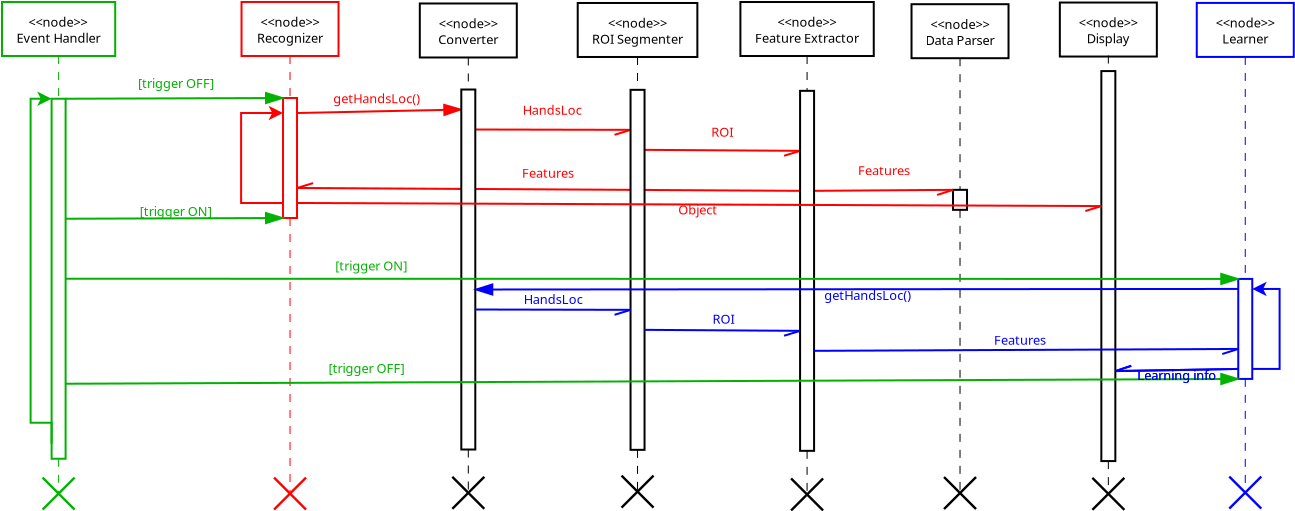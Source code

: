 <?xml version="1.0" encoding="UTF-8"?>
<dia:diagram xmlns:dia="http://www.lysator.liu.se/~alla/dia/">
  <dia:layer name="Background" visible="true" active="true">
    <dia:object type="Flowchart - Box" version="0" id="O0">
      <dia:attribute name="obj_pos">
        <dia:point val="-32.4,-0.442"/>
      </dia:attribute>
      <dia:attribute name="obj_bb">
        <dia:rectangle val="-32.45,-0.492;-26.69,2.308"/>
      </dia:attribute>
      <dia:attribute name="elem_corner">
        <dia:point val="-32.4,-0.442"/>
      </dia:attribute>
      <dia:attribute name="elem_width">
        <dia:real val="5.66"/>
      </dia:attribute>
      <dia:attribute name="elem_height">
        <dia:real val="2.7"/>
      </dia:attribute>
      <dia:attribute name="border_width">
        <dia:real val="0.1"/>
      </dia:attribute>
      <dia:attribute name="border_color">
        <dia:color val="#02b202"/>
      </dia:attribute>
      <dia:attribute name="show_background">
        <dia:boolean val="true"/>
      </dia:attribute>
      <dia:attribute name="padding">
        <dia:real val="0.5"/>
      </dia:attribute>
      <dia:attribute name="text">
        <dia:composite type="text">
          <dia:attribute name="string">
            <dia:string>#&lt;&lt;node&gt;&gt;
Event Handler#</dia:string>
          </dia:attribute>
          <dia:attribute name="font">
            <dia:font family="sans" style="0" name="Helvetica"/>
          </dia:attribute>
          <dia:attribute name="height">
            <dia:real val="0.8"/>
          </dia:attribute>
          <dia:attribute name="pos">
            <dia:point val="-29.57,0.703"/>
          </dia:attribute>
          <dia:attribute name="color">
            <dia:color val="#000000"/>
          </dia:attribute>
          <dia:attribute name="alignment">
            <dia:enum val="1"/>
          </dia:attribute>
        </dia:composite>
      </dia:attribute>
    </dia:object>
    <dia:object type="Flowchart - Box" version="0" id="O1">
      <dia:attribute name="obj_pos">
        <dia:point val="27.338,-0.396"/>
      </dia:attribute>
      <dia:attribute name="obj_bb">
        <dia:rectangle val="27.288,-0.446;32.238,2.354"/>
      </dia:attribute>
      <dia:attribute name="elem_corner">
        <dia:point val="27.338,-0.396"/>
      </dia:attribute>
      <dia:attribute name="elem_width">
        <dia:real val="4.85"/>
      </dia:attribute>
      <dia:attribute name="elem_height">
        <dia:real val="2.7"/>
      </dia:attribute>
      <dia:attribute name="border_width">
        <dia:real val="0.1"/>
      </dia:attribute>
      <dia:attribute name="border_color">
        <dia:color val="#0000ff"/>
      </dia:attribute>
      <dia:attribute name="show_background">
        <dia:boolean val="true"/>
      </dia:attribute>
      <dia:attribute name="padding">
        <dia:real val="0.5"/>
      </dia:attribute>
      <dia:attribute name="text">
        <dia:composite type="text">
          <dia:attribute name="string">
            <dia:string>#&lt;&lt;node&gt;&gt;
Learner#</dia:string>
          </dia:attribute>
          <dia:attribute name="font">
            <dia:font family="sans" style="0" name="Helvetica"/>
          </dia:attribute>
          <dia:attribute name="height">
            <dia:real val="0.8"/>
          </dia:attribute>
          <dia:attribute name="pos">
            <dia:point val="29.763,0.749"/>
          </dia:attribute>
          <dia:attribute name="color">
            <dia:color val="#000000"/>
          </dia:attribute>
          <dia:attribute name="alignment">
            <dia:enum val="1"/>
          </dia:attribute>
        </dia:composite>
      </dia:attribute>
    </dia:object>
    <dia:object type="UML - Lifeline" version="0" id="O2">
      <dia:attribute name="obj_pos">
        <dia:point val="-29.57,2.258"/>
      </dia:attribute>
      <dia:attribute name="obj_bb">
        <dia:rectangle val="-30.77,2.233;-28.37,24.962"/>
      </dia:attribute>
      <dia:attribute name="meta">
        <dia:composite type="dict"/>
      </dia:attribute>
      <dia:attribute name="conn_endpoints">
        <dia:point val="-29.57,2.258"/>
        <dia:point val="-29.57,24.137"/>
      </dia:attribute>
      <dia:attribute name="line_colour">
        <dia:color val="#02b202"/>
      </dia:attribute>
      <dia:attribute name="fill_colour">
        <dia:color val="#ffffff"/>
      </dia:attribute>
      <dia:attribute name="rtop">
        <dia:real val="2.137"/>
      </dia:attribute>
      <dia:attribute name="rbot">
        <dia:real val="20.137"/>
      </dia:attribute>
      <dia:attribute name="draw_focus">
        <dia:boolean val="true"/>
      </dia:attribute>
      <dia:attribute name="draw_cross">
        <dia:boolean val="true"/>
      </dia:attribute>
      <dia:attribute name="cpl_northwest">
        <dia:int val="11"/>
      </dia:attribute>
      <dia:attribute name="cpl_southwest">
        <dia:int val="11"/>
      </dia:attribute>
      <dia:attribute name="cpl_northeast">
        <dia:int val="11"/>
      </dia:attribute>
      <dia:attribute name="cpl_southeast">
        <dia:int val="11"/>
      </dia:attribute>
      <dia:connections>
        <dia:connection handle="0" to="O0" connection="13"/>
      </dia:connections>
    </dia:object>
    <dia:object type="UML - Lifeline" version="0" id="O3">
      <dia:attribute name="obj_pos">
        <dia:point val="29.763,2.304"/>
      </dia:attribute>
      <dia:attribute name="obj_bb">
        <dia:rectangle val="28.563,2.279;30.963,24.913"/>
      </dia:attribute>
      <dia:attribute name="meta">
        <dia:composite type="dict"/>
      </dia:attribute>
      <dia:attribute name="conn_endpoints">
        <dia:point val="29.763,2.304"/>
        <dia:point val="29.763,24.087"/>
      </dia:attribute>
      <dia:attribute name="line_colour">
        <dia:color val="#0000ff"/>
      </dia:attribute>
      <dia:attribute name="fill_colour">
        <dia:color val="#ffffff"/>
      </dia:attribute>
      <dia:attribute name="rtop">
        <dia:real val="11.1"/>
      </dia:attribute>
      <dia:attribute name="rbot">
        <dia:real val="16.1"/>
      </dia:attribute>
      <dia:attribute name="draw_focus">
        <dia:boolean val="true"/>
      </dia:attribute>
      <dia:attribute name="draw_cross">
        <dia:boolean val="true"/>
      </dia:attribute>
      <dia:attribute name="cpl_northwest">
        <dia:int val="4"/>
      </dia:attribute>
      <dia:attribute name="cpl_southwest">
        <dia:int val="4"/>
      </dia:attribute>
      <dia:attribute name="cpl_northeast">
        <dia:int val="4"/>
      </dia:attribute>
      <dia:attribute name="cpl_southeast">
        <dia:int val="4"/>
      </dia:attribute>
      <dia:connections>
        <dia:connection handle="0" to="O1" connection="13"/>
      </dia:connections>
    </dia:object>
    <dia:object type="Flowchart - Box" version="0" id="O4">
      <dia:attribute name="obj_pos">
        <dia:point val="-20.424,-0.442"/>
      </dia:attribute>
      <dia:attribute name="obj_bb">
        <dia:rectangle val="-20.474,-0.492;-15.524,2.308"/>
      </dia:attribute>
      <dia:attribute name="elem_corner">
        <dia:point val="-20.424,-0.442"/>
      </dia:attribute>
      <dia:attribute name="elem_width">
        <dia:real val="4.85"/>
      </dia:attribute>
      <dia:attribute name="elem_height">
        <dia:real val="2.7"/>
      </dia:attribute>
      <dia:attribute name="border_width">
        <dia:real val="0.1"/>
      </dia:attribute>
      <dia:attribute name="border_color">
        <dia:color val="#ff0000"/>
      </dia:attribute>
      <dia:attribute name="show_background">
        <dia:boolean val="true"/>
      </dia:attribute>
      <dia:attribute name="padding">
        <dia:real val="0.5"/>
      </dia:attribute>
      <dia:attribute name="text">
        <dia:composite type="text">
          <dia:attribute name="string">
            <dia:string>#&lt;&lt;node&gt;&gt;
Recognizer#</dia:string>
          </dia:attribute>
          <dia:attribute name="font">
            <dia:font family="sans" style="0" name="Helvetica"/>
          </dia:attribute>
          <dia:attribute name="height">
            <dia:real val="0.8"/>
          </dia:attribute>
          <dia:attribute name="pos">
            <dia:point val="-17.999,0.703"/>
          </dia:attribute>
          <dia:attribute name="color">
            <dia:color val="#000000"/>
          </dia:attribute>
          <dia:attribute name="alignment">
            <dia:enum val="1"/>
          </dia:attribute>
        </dia:composite>
      </dia:attribute>
    </dia:object>
    <dia:object type="UML - Lifeline" version="0" id="O5">
      <dia:attribute name="obj_pos">
        <dia:point val="-17.999,2.258"/>
      </dia:attribute>
      <dia:attribute name="obj_bb">
        <dia:rectangle val="-19.199,2.233;-16.799,24.962"/>
      </dia:attribute>
      <dia:attribute name="meta">
        <dia:composite type="dict"/>
      </dia:attribute>
      <dia:attribute name="conn_endpoints">
        <dia:point val="-17.999,2.258"/>
        <dia:point val="-17.999,24.137"/>
      </dia:attribute>
      <dia:attribute name="line_colour">
        <dia:color val="#ff0000"/>
      </dia:attribute>
      <dia:attribute name="fill_colour">
        <dia:color val="#ffffff"/>
      </dia:attribute>
      <dia:attribute name="rtop">
        <dia:real val="2.1"/>
      </dia:attribute>
      <dia:attribute name="rbot">
        <dia:real val="8.1"/>
      </dia:attribute>
      <dia:attribute name="draw_focus">
        <dia:boolean val="true"/>
      </dia:attribute>
      <dia:attribute name="draw_cross">
        <dia:boolean val="true"/>
      </dia:attribute>
      <dia:attribute name="cpl_northwest">
        <dia:int val="3"/>
      </dia:attribute>
      <dia:attribute name="cpl_southwest">
        <dia:int val="3"/>
      </dia:attribute>
      <dia:attribute name="cpl_northeast">
        <dia:int val="3"/>
      </dia:attribute>
      <dia:attribute name="cpl_southeast">
        <dia:int val="3"/>
      </dia:attribute>
      <dia:connections>
        <dia:connection handle="0" to="O4" connection="13"/>
      </dia:connections>
    </dia:object>
    <dia:object type="UML - Message" version="0" id="O6">
      <dia:attribute name="obj_pos">
        <dia:point val="-29.22,4.395"/>
      </dia:attribute>
      <dia:attribute name="obj_bb">
        <dia:rectangle val="-29.27,3.259;-18.298,4.759"/>
      </dia:attribute>
      <dia:attribute name="meta">
        <dia:composite type="dict"/>
      </dia:attribute>
      <dia:attribute name="conn_endpoints">
        <dia:point val="-29.22,4.395"/>
        <dia:point val="-18.349,4.358"/>
      </dia:attribute>
      <dia:attribute name="text_colour">
        <dia:color val="#02b202"/>
      </dia:attribute>
      <dia:attribute name="line_colour">
        <dia:color val="#02b202"/>
      </dia:attribute>
      <dia:attribute name="text">
        <dia:string>#[trigger OFF]#</dia:string>
      </dia:attribute>
      <dia:attribute name="type">
        <dia:enum val="0"/>
      </dia:attribute>
      <dia:attribute name="text_pos">
        <dia:point val="-23.704,3.859"/>
      </dia:attribute>
      <dia:connections>
        <dia:connection handle="0" to="O2" connection="1"/>
        <dia:connection handle="1" to="O5" connection="0"/>
      </dia:connections>
    </dia:object>
    <dia:object type="UML - Message" version="0" id="O7">
      <dia:attribute name="obj_pos">
        <dia:point val="-29.22,10.395"/>
      </dia:attribute>
      <dia:attribute name="obj_bb">
        <dia:rectangle val="-29.27,9.652;-18.298,10.759"/>
      </dia:attribute>
      <dia:attribute name="meta">
        <dia:composite type="dict"/>
      </dia:attribute>
      <dia:attribute name="conn_endpoints">
        <dia:point val="-29.22,10.395"/>
        <dia:point val="-18.349,10.358"/>
      </dia:attribute>
      <dia:attribute name="text_colour">
        <dia:color val="#02b202"/>
      </dia:attribute>
      <dia:attribute name="line_colour">
        <dia:color val="#02b202"/>
      </dia:attribute>
      <dia:attribute name="text">
        <dia:string>#[trigger ON]#</dia:string>
      </dia:attribute>
      <dia:attribute name="type">
        <dia:enum val="0"/>
      </dia:attribute>
      <dia:attribute name="text_pos">
        <dia:point val="-23.715,10.252"/>
      </dia:attribute>
      <dia:connections>
        <dia:connection handle="0" to="O2" connection="36"/>
        <dia:connection handle="1" to="O5" connection="4"/>
      </dia:connections>
    </dia:object>
    <dia:object type="Standard - ZigZagLine" version="1" id="O8">
      <dia:attribute name="obj_pos">
        <dia:point val="30.113,17.904"/>
      </dia:attribute>
      <dia:attribute name="obj_bb">
        <dia:rectangle val="30.001,13.543;31.53,17.954"/>
      </dia:attribute>
      <dia:attribute name="orth_points">
        <dia:point val="30.113,17.904"/>
        <dia:point val="31.48,17.904"/>
        <dia:point val="31.48,13.905"/>
        <dia:point val="30.113,13.905"/>
      </dia:attribute>
      <dia:attribute name="orth_orient">
        <dia:enum val="0"/>
        <dia:enum val="1"/>
        <dia:enum val="0"/>
      </dia:attribute>
      <dia:attribute name="autorouting">
        <dia:boolean val="false"/>
      </dia:attribute>
      <dia:attribute name="line_color">
        <dia:color val="#0000ff"/>
      </dia:attribute>
      <dia:attribute name="end_arrow">
        <dia:enum val="22"/>
      </dia:attribute>
      <dia:attribute name="end_arrow_length">
        <dia:real val="0.5"/>
      </dia:attribute>
      <dia:attribute name="end_arrow_width">
        <dia:real val="0.5"/>
      </dia:attribute>
      <dia:connections>
        <dia:connection handle="0" to="O3" connection="22"/>
        <dia:connection handle="1" to="O3" connection="15"/>
      </dia:connections>
    </dia:object>
    <dia:object type="Flowchart - Box" version="0" id="O9">
      <dia:attribute name="obj_pos">
        <dia:point val="4.52,-0.441"/>
      </dia:attribute>
      <dia:attribute name="obj_bb">
        <dia:rectangle val="4.47,-0.491;11.238,2.309"/>
      </dia:attribute>
      <dia:attribute name="elem_corner">
        <dia:point val="4.52,-0.441"/>
      </dia:attribute>
      <dia:attribute name="elem_width">
        <dia:real val="6.668"/>
      </dia:attribute>
      <dia:attribute name="elem_height">
        <dia:real val="2.7"/>
      </dia:attribute>
      <dia:attribute name="show_background">
        <dia:boolean val="true"/>
      </dia:attribute>
      <dia:attribute name="padding">
        <dia:real val="0.5"/>
      </dia:attribute>
      <dia:attribute name="text">
        <dia:composite type="text">
          <dia:attribute name="string">
            <dia:string>#&lt;&lt;node&gt;&gt;
Feature Extractor#</dia:string>
          </dia:attribute>
          <dia:attribute name="font">
            <dia:font family="sans" style="0" name="Helvetica"/>
          </dia:attribute>
          <dia:attribute name="height">
            <dia:real val="0.8"/>
          </dia:attribute>
          <dia:attribute name="pos">
            <dia:point val="7.854,0.704"/>
          </dia:attribute>
          <dia:attribute name="color">
            <dia:color val="#000000"/>
          </dia:attribute>
          <dia:attribute name="alignment">
            <dia:enum val="1"/>
          </dia:attribute>
        </dia:composite>
      </dia:attribute>
    </dia:object>
    <dia:object type="Flowchart - Box" version="0" id="O10">
      <dia:attribute name="obj_pos">
        <dia:point val="13.076,-0.332"/>
      </dia:attribute>
      <dia:attribute name="obj_bb">
        <dia:rectangle val="13.026,-0.382;17.976,2.418"/>
      </dia:attribute>
      <dia:attribute name="elem_corner">
        <dia:point val="13.076,-0.332"/>
      </dia:attribute>
      <dia:attribute name="elem_width">
        <dia:real val="4.85"/>
      </dia:attribute>
      <dia:attribute name="elem_height">
        <dia:real val="2.7"/>
      </dia:attribute>
      <dia:attribute name="show_background">
        <dia:boolean val="true"/>
      </dia:attribute>
      <dia:attribute name="padding">
        <dia:real val="0.5"/>
      </dia:attribute>
      <dia:attribute name="text">
        <dia:composite type="text">
          <dia:attribute name="string">
            <dia:string>#&lt;&lt;node&gt;&gt;
Data Parser#</dia:string>
          </dia:attribute>
          <dia:attribute name="font">
            <dia:font family="sans" style="0" name="Helvetica"/>
          </dia:attribute>
          <dia:attribute name="height">
            <dia:real val="0.8"/>
          </dia:attribute>
          <dia:attribute name="pos">
            <dia:point val="15.501,0.813"/>
          </dia:attribute>
          <dia:attribute name="color">
            <dia:color val="#000000"/>
          </dia:attribute>
          <dia:attribute name="alignment">
            <dia:enum val="1"/>
          </dia:attribute>
        </dia:composite>
      </dia:attribute>
    </dia:object>
    <dia:object type="Flowchart - Box" version="0" id="O11">
      <dia:attribute name="obj_pos">
        <dia:point val="20.492,-0.415"/>
      </dia:attribute>
      <dia:attribute name="obj_bb">
        <dia:rectangle val="20.442,-0.465;25.392,2.335"/>
      </dia:attribute>
      <dia:attribute name="elem_corner">
        <dia:point val="20.492,-0.415"/>
      </dia:attribute>
      <dia:attribute name="elem_width">
        <dia:real val="4.85"/>
      </dia:attribute>
      <dia:attribute name="elem_height">
        <dia:real val="2.7"/>
      </dia:attribute>
      <dia:attribute name="show_background">
        <dia:boolean val="true"/>
      </dia:attribute>
      <dia:attribute name="padding">
        <dia:real val="0.5"/>
      </dia:attribute>
      <dia:attribute name="text">
        <dia:composite type="text">
          <dia:attribute name="string">
            <dia:string>#&lt;&lt;node&gt;&gt;
Display#</dia:string>
          </dia:attribute>
          <dia:attribute name="font">
            <dia:font family="sans" style="0" name="Helvetica"/>
          </dia:attribute>
          <dia:attribute name="height">
            <dia:real val="0.8"/>
          </dia:attribute>
          <dia:attribute name="pos">
            <dia:point val="22.917,0.73"/>
          </dia:attribute>
          <dia:attribute name="color">
            <dia:color val="#000000"/>
          </dia:attribute>
          <dia:attribute name="alignment">
            <dia:enum val="1"/>
          </dia:attribute>
        </dia:composite>
      </dia:attribute>
    </dia:object>
    <dia:object type="Flowchart - Box" version="0" id="O12">
      <dia:attribute name="obj_pos">
        <dia:point val="-11.51,-0.368"/>
      </dia:attribute>
      <dia:attribute name="obj_bb">
        <dia:rectangle val="-11.56,-0.418;-6.61,2.382"/>
      </dia:attribute>
      <dia:attribute name="elem_corner">
        <dia:point val="-11.51,-0.368"/>
      </dia:attribute>
      <dia:attribute name="elem_width">
        <dia:real val="4.85"/>
      </dia:attribute>
      <dia:attribute name="elem_height">
        <dia:real val="2.7"/>
      </dia:attribute>
      <dia:attribute name="show_background">
        <dia:boolean val="true"/>
      </dia:attribute>
      <dia:attribute name="padding">
        <dia:real val="0.5"/>
      </dia:attribute>
      <dia:attribute name="text">
        <dia:composite type="text">
          <dia:attribute name="string">
            <dia:string>#&lt;&lt;node&gt;&gt;
Converter#</dia:string>
          </dia:attribute>
          <dia:attribute name="font">
            <dia:font family="sans" style="0" name="Helvetica"/>
          </dia:attribute>
          <dia:attribute name="height">
            <dia:real val="0.8"/>
          </dia:attribute>
          <dia:attribute name="pos">
            <dia:point val="-9.085,0.777"/>
          </dia:attribute>
          <dia:attribute name="color">
            <dia:color val="#000000"/>
          </dia:attribute>
          <dia:attribute name="alignment">
            <dia:enum val="1"/>
          </dia:attribute>
        </dia:composite>
      </dia:attribute>
    </dia:object>
    <dia:object type="Flowchart - Box" version="0" id="O13">
      <dia:attribute name="obj_pos">
        <dia:point val="-3.614,-0.393"/>
      </dia:attribute>
      <dia:attribute name="obj_bb">
        <dia:rectangle val="-3.664,-0.443;2.418,2.357"/>
      </dia:attribute>
      <dia:attribute name="elem_corner">
        <dia:point val="-3.614,-0.393"/>
      </dia:attribute>
      <dia:attribute name="elem_width">
        <dia:real val="5.982"/>
      </dia:attribute>
      <dia:attribute name="elem_height">
        <dia:real val="2.7"/>
      </dia:attribute>
      <dia:attribute name="show_background">
        <dia:boolean val="true"/>
      </dia:attribute>
      <dia:attribute name="padding">
        <dia:real val="0.5"/>
      </dia:attribute>
      <dia:attribute name="text">
        <dia:composite type="text">
          <dia:attribute name="string">
            <dia:string>#&lt;&lt;node&gt;&gt;
ROI Segmenter#</dia:string>
          </dia:attribute>
          <dia:attribute name="font">
            <dia:font family="sans" style="0" name="Helvetica"/>
          </dia:attribute>
          <dia:attribute name="height">
            <dia:real val="0.8"/>
          </dia:attribute>
          <dia:attribute name="pos">
            <dia:point val="-0.623,0.752"/>
          </dia:attribute>
          <dia:attribute name="color">
            <dia:color val="#000000"/>
          </dia:attribute>
          <dia:attribute name="alignment">
            <dia:enum val="1"/>
          </dia:attribute>
        </dia:composite>
      </dia:attribute>
    </dia:object>
    <dia:object type="UML - Message" version="0" id="O14">
      <dia:attribute name="obj_pos">
        <dia:point val="-17.649,5.108"/>
      </dia:attribute>
      <dia:attribute name="obj_bb">
        <dia:rectangle val="-17.7,4.018;-9.377,5.335"/>
      </dia:attribute>
      <dia:attribute name="meta">
        <dia:composite type="dict"/>
      </dia:attribute>
      <dia:attribute name="conn_endpoints">
        <dia:point val="-17.649,5.108"/>
        <dia:point val="-9.435,4.934"/>
      </dia:attribute>
      <dia:attribute name="text_colour">
        <dia:color val="#ff0000"/>
      </dia:attribute>
      <dia:attribute name="line_colour">
        <dia:color val="#ff0000"/>
      </dia:attribute>
      <dia:attribute name="text">
        <dia:string>#getHandsLoc()#</dia:string>
      </dia:attribute>
      <dia:attribute name="type">
        <dia:enum val="0"/>
      </dia:attribute>
      <dia:attribute name="text_pos">
        <dia:point val="-13.667,4.618"/>
      </dia:attribute>
      <dia:connections>
        <dia:connection handle="0" to="O5" connection="13"/>
        <dia:connection handle="1" to="O22" connection="7"/>
      </dia:connections>
    </dia:object>
    <dia:object type="UML - Message" version="0" id="O15">
      <dia:attribute name="obj_pos">
        <dia:point val="-8.735,5.934"/>
      </dia:attribute>
      <dia:attribute name="obj_bb">
        <dia:rectangle val="-8.785,4.594;-0.922,6.35"/>
      </dia:attribute>
      <dia:attribute name="meta">
        <dia:composite type="dict"/>
      </dia:attribute>
      <dia:attribute name="conn_endpoints">
        <dia:point val="-8.735,5.934"/>
        <dia:point val="-0.973,5.95"/>
      </dia:attribute>
      <dia:attribute name="text_colour">
        <dia:color val="#ff0000"/>
      </dia:attribute>
      <dia:attribute name="line_colour">
        <dia:color val="#ff0000"/>
      </dia:attribute>
      <dia:attribute name="text">
        <dia:string>#HandsLoc#</dia:string>
      </dia:attribute>
      <dia:attribute name="type">
        <dia:enum val="5"/>
      </dia:attribute>
      <dia:attribute name="text_pos">
        <dia:point val="-4.888,5.194"/>
      </dia:attribute>
      <dia:connections>
        <dia:connection handle="0" to="O22" connection="24"/>
        <dia:connection handle="1" to="O23" connection="8"/>
      </dia:connections>
    </dia:object>
    <dia:object type="UML - Message" version="0" id="O16">
      <dia:attribute name="obj_pos">
        <dia:point val="-0.273,6.95"/>
      </dia:attribute>
      <dia:attribute name="obj_bb">
        <dia:rectangle val="-0.323,5.698;7.557,7.4"/>
      </dia:attribute>
      <dia:attribute name="meta">
        <dia:composite type="dict"/>
      </dia:attribute>
      <dia:attribute name="conn_endpoints">
        <dia:point val="-0.273,6.95"/>
        <dia:point val="7.504,7"/>
      </dia:attribute>
      <dia:attribute name="text_colour">
        <dia:color val="#ff0000"/>
      </dia:attribute>
      <dia:attribute name="line_colour">
        <dia:color val="#ff0000"/>
      </dia:attribute>
      <dia:attribute name="text">
        <dia:string>#ROI#</dia:string>
      </dia:attribute>
      <dia:attribute name="type">
        <dia:enum val="5"/>
      </dia:attribute>
      <dia:attribute name="text_pos">
        <dia:point val="3.607,6.298"/>
      </dia:attribute>
      <dia:connections>
        <dia:connection handle="0" to="O23" connection="25"/>
        <dia:connection handle="1" to="O24" connection="9"/>
      </dia:connections>
    </dia:object>
    <dia:object type="UML - Message" version="0" id="O17">
      <dia:attribute name="obj_pos">
        <dia:point val="7.504,9"/>
      </dia:attribute>
      <dia:attribute name="obj_bb">
        <dia:rectangle val="-17.702,7.743;7.554,9.259"/>
      </dia:attribute>
      <dia:attribute name="meta">
        <dia:composite type="dict"/>
      </dia:attribute>
      <dia:attribute name="conn_endpoints">
        <dia:point val="7.504,9"/>
        <dia:point val="-17.649,8.858"/>
      </dia:attribute>
      <dia:attribute name="text_colour">
        <dia:color val="#ff0000"/>
      </dia:attribute>
      <dia:attribute name="line_colour">
        <dia:color val="#ff0000"/>
      </dia:attribute>
      <dia:attribute name="text">
        <dia:string>#Features#</dia:string>
      </dia:attribute>
      <dia:attribute name="type">
        <dia:enum val="5"/>
      </dia:attribute>
      <dia:attribute name="text_pos">
        <dia:point val="-5.101,8.343"/>
      </dia:attribute>
      <dia:connections>
        <dia:connection handle="0" to="O24" connection="11"/>
        <dia:connection handle="1" to="O5" connection="17"/>
      </dia:connections>
    </dia:object>
    <dia:object type="Standard - ZigZagLine" version="1" id="O18">
      <dia:attribute name="obj_pos">
        <dia:point val="-18.349,9.608"/>
      </dia:attribute>
      <dia:attribute name="obj_bb">
        <dia:rectangle val="-20.495,4.747;-18.238,9.658"/>
      </dia:attribute>
      <dia:attribute name="orth_points">
        <dia:point val="-18.349,9.608"/>
        <dia:point val="-20.445,9.608"/>
        <dia:point val="-20.445,5.108"/>
        <dia:point val="-18.349,5.108"/>
      </dia:attribute>
      <dia:attribute name="orth_orient">
        <dia:enum val="0"/>
        <dia:enum val="1"/>
        <dia:enum val="0"/>
      </dia:attribute>
      <dia:attribute name="autorouting">
        <dia:boolean val="false"/>
      </dia:attribute>
      <dia:attribute name="line_color">
        <dia:color val="#ff0000"/>
      </dia:attribute>
      <dia:attribute name="end_arrow">
        <dia:enum val="22"/>
      </dia:attribute>
      <dia:attribute name="end_arrow_length">
        <dia:real val="0.5"/>
      </dia:attribute>
      <dia:attribute name="end_arrow_width">
        <dia:real val="0.5"/>
      </dia:attribute>
      <dia:connections>
        <dia:connection handle="0" to="O5" connection="12"/>
        <dia:connection handle="1" to="O5" connection="7"/>
      </dia:connections>
    </dia:object>
    <dia:object type="UML - Lifeline" version="0" id="O19">
      <dia:attribute name="obj_pos">
        <dia:point val="15.501,2.368"/>
      </dia:attribute>
      <dia:attribute name="obj_bb">
        <dia:rectangle val="14.301,2.343;16.701,24.935"/>
      </dia:attribute>
      <dia:attribute name="meta">
        <dia:composite type="dict"/>
      </dia:attribute>
      <dia:attribute name="conn_endpoints">
        <dia:point val="15.501,2.368"/>
        <dia:point val="15.501,24.11"/>
      </dia:attribute>
      <dia:attribute name="line_colour">
        <dia:color val="#000000"/>
      </dia:attribute>
      <dia:attribute name="fill_colour">
        <dia:color val="#ffffff"/>
      </dia:attribute>
      <dia:attribute name="rtop">
        <dia:real val="6.582"/>
      </dia:attribute>
      <dia:attribute name="rbot">
        <dia:real val="7.582"/>
      </dia:attribute>
      <dia:attribute name="draw_focus">
        <dia:boolean val="true"/>
      </dia:attribute>
      <dia:attribute name="draw_cross">
        <dia:boolean val="true"/>
      </dia:attribute>
      <dia:attribute name="cpl_northwest">
        <dia:int val="1"/>
      </dia:attribute>
      <dia:attribute name="cpl_southwest">
        <dia:int val="1"/>
      </dia:attribute>
      <dia:attribute name="cpl_northeast">
        <dia:int val="1"/>
      </dia:attribute>
      <dia:attribute name="cpl_southeast">
        <dia:int val="1"/>
      </dia:attribute>
      <dia:connections>
        <dia:connection handle="0" to="O10" connection="13"/>
      </dia:connections>
    </dia:object>
    <dia:object type="UML - Message" version="0" id="O20">
      <dia:attribute name="obj_pos">
        <dia:point val="8.204,9"/>
      </dia:attribute>
      <dia:attribute name="obj_bb">
        <dia:rectangle val="8.154,7.623;15.204,9.35"/>
      </dia:attribute>
      <dia:attribute name="meta">
        <dia:composite type="dict"/>
      </dia:attribute>
      <dia:attribute name="conn_endpoints">
        <dia:point val="8.204,9"/>
        <dia:point val="15.151,8.95"/>
      </dia:attribute>
      <dia:attribute name="text_colour">
        <dia:color val="#ff0000"/>
      </dia:attribute>
      <dia:attribute name="line_colour">
        <dia:color val="#ff0000"/>
      </dia:attribute>
      <dia:attribute name="text">
        <dia:string>#Features#</dia:string>
      </dia:attribute>
      <dia:attribute name="type">
        <dia:enum val="5"/>
      </dia:attribute>
      <dia:attribute name="text_pos">
        <dia:point val="11.695,8.223"/>
      </dia:attribute>
      <dia:connections>
        <dia:connection handle="0" to="O24" connection="27"/>
        <dia:connection handle="1" to="O19" connection="0"/>
      </dia:connections>
    </dia:object>
    <dia:object type="UML - Lifeline" version="0" id="O21">
      <dia:attribute name="obj_pos">
        <dia:point val="22.917,2.235"/>
      </dia:attribute>
      <dia:attribute name="obj_bb">
        <dia:rectangle val="21.717,2.21;24.117,24.975"/>
      </dia:attribute>
      <dia:attribute name="meta">
        <dia:composite type="dict"/>
      </dia:attribute>
      <dia:attribute name="conn_endpoints">
        <dia:point val="22.917,2.235"/>
        <dia:point val="22.917,24.15"/>
      </dia:attribute>
      <dia:attribute name="line_colour">
        <dia:color val="#000000"/>
      </dia:attribute>
      <dia:attribute name="fill_colour">
        <dia:color val="#ffffff"/>
      </dia:attribute>
      <dia:attribute name="rtop">
        <dia:real val="0.777"/>
      </dia:attribute>
      <dia:attribute name="rbot">
        <dia:real val="20.277"/>
      </dia:attribute>
      <dia:attribute name="draw_focus">
        <dia:boolean val="true"/>
      </dia:attribute>
      <dia:attribute name="draw_cross">
        <dia:boolean val="true"/>
      </dia:attribute>
      <dia:attribute name="cpl_northwest">
        <dia:int val="12"/>
      </dia:attribute>
      <dia:attribute name="cpl_southwest">
        <dia:int val="12"/>
      </dia:attribute>
      <dia:attribute name="cpl_northeast">
        <dia:int val="12"/>
      </dia:attribute>
      <dia:attribute name="cpl_southeast">
        <dia:int val="12"/>
      </dia:attribute>
      <dia:connections>
        <dia:connection handle="0" to="O11" connection="13"/>
      </dia:connections>
    </dia:object>
    <dia:object type="UML - Lifeline" version="0" id="O22">
      <dia:attribute name="obj_pos">
        <dia:point val="-9.085,2.332"/>
      </dia:attribute>
      <dia:attribute name="obj_bb">
        <dia:rectangle val="-10.285,2.307;-7.885,24.924"/>
      </dia:attribute>
      <dia:attribute name="meta">
        <dia:composite type="dict"/>
      </dia:attribute>
      <dia:attribute name="conn_endpoints">
        <dia:point val="-9.085,2.332"/>
        <dia:point val="-9.085,24.099"/>
      </dia:attribute>
      <dia:attribute name="line_colour">
        <dia:color val="#000000"/>
      </dia:attribute>
      <dia:attribute name="fill_colour">
        <dia:color val="#ffffff"/>
      </dia:attribute>
      <dia:attribute name="rtop">
        <dia:real val="1.602"/>
      </dia:attribute>
      <dia:attribute name="rbot">
        <dia:real val="19.602"/>
      </dia:attribute>
      <dia:attribute name="draw_focus">
        <dia:boolean val="true"/>
      </dia:attribute>
      <dia:attribute name="draw_cross">
        <dia:boolean val="true"/>
      </dia:attribute>
      <dia:attribute name="cpl_northwest">
        <dia:int val="8"/>
      </dia:attribute>
      <dia:attribute name="cpl_southwest">
        <dia:int val="8"/>
      </dia:attribute>
      <dia:attribute name="cpl_northeast">
        <dia:int val="8"/>
      </dia:attribute>
      <dia:attribute name="cpl_southeast">
        <dia:int val="8"/>
      </dia:attribute>
      <dia:connections>
        <dia:connection handle="0" to="O12" connection="13"/>
      </dia:connections>
    </dia:object>
    <dia:object type="UML - Lifeline" version="0" id="O23">
      <dia:attribute name="obj_pos">
        <dia:point val="-0.623,2.307"/>
      </dia:attribute>
      <dia:attribute name="obj_bb">
        <dia:rectangle val="-1.823,2.282;0.577,24.864"/>
      </dia:attribute>
      <dia:attribute name="meta">
        <dia:composite type="dict"/>
      </dia:attribute>
      <dia:attribute name="conn_endpoints">
        <dia:point val="-0.623,2.307"/>
        <dia:point val="-0.623,24.039"/>
      </dia:attribute>
      <dia:attribute name="line_colour">
        <dia:color val="#000000"/>
      </dia:attribute>
      <dia:attribute name="fill_colour">
        <dia:color val="#ffffff"/>
      </dia:attribute>
      <dia:attribute name="rtop">
        <dia:real val="1.643"/>
      </dia:attribute>
      <dia:attribute name="rbot">
        <dia:real val="19.643"/>
      </dia:attribute>
      <dia:attribute name="draw_focus">
        <dia:boolean val="true"/>
      </dia:attribute>
      <dia:attribute name="draw_cross">
        <dia:boolean val="true"/>
      </dia:attribute>
      <dia:attribute name="cpl_northwest">
        <dia:int val="8"/>
      </dia:attribute>
      <dia:attribute name="cpl_southwest">
        <dia:int val="8"/>
      </dia:attribute>
      <dia:attribute name="cpl_northeast">
        <dia:int val="8"/>
      </dia:attribute>
      <dia:attribute name="cpl_southeast">
        <dia:int val="8"/>
      </dia:attribute>
      <dia:connections>
        <dia:connection handle="0" to="O13" connection="13"/>
      </dia:connections>
    </dia:object>
    <dia:object type="UML - Lifeline" version="0" id="O24">
      <dia:attribute name="obj_pos">
        <dia:point val="7.854,2.259"/>
      </dia:attribute>
      <dia:attribute name="obj_bb">
        <dia:rectangle val="6.654,2.234;9.054,25.006"/>
      </dia:attribute>
      <dia:attribute name="meta">
        <dia:composite type="dict"/>
      </dia:attribute>
      <dia:attribute name="conn_endpoints">
        <dia:point val="7.854,2.259"/>
        <dia:point val="7.854,24.181"/>
      </dia:attribute>
      <dia:attribute name="line_colour">
        <dia:color val="#000000"/>
      </dia:attribute>
      <dia:attribute name="fill_colour">
        <dia:color val="#ffffff"/>
      </dia:attribute>
      <dia:attribute name="rtop">
        <dia:real val="1.741"/>
      </dia:attribute>
      <dia:attribute name="rbot">
        <dia:real val="19.741"/>
      </dia:attribute>
      <dia:attribute name="draw_focus">
        <dia:boolean val="true"/>
      </dia:attribute>
      <dia:attribute name="draw_cross">
        <dia:boolean val="true"/>
      </dia:attribute>
      <dia:attribute name="cpl_northwest">
        <dia:int val="8"/>
      </dia:attribute>
      <dia:attribute name="cpl_southwest">
        <dia:int val="8"/>
      </dia:attribute>
      <dia:attribute name="cpl_northeast">
        <dia:int val="8"/>
      </dia:attribute>
      <dia:attribute name="cpl_southeast">
        <dia:int val="8"/>
      </dia:attribute>
      <dia:connections>
        <dia:connection handle="0" to="O9" connection="13"/>
      </dia:connections>
    </dia:object>
    <dia:object type="UML - Message" version="0" id="O25">
      <dia:attribute name="obj_pos">
        <dia:point val="-17.649,9.608"/>
      </dia:attribute>
      <dia:attribute name="obj_bb">
        <dia:rectangle val="-17.7,9.362;22.618,10.386"/>
      </dia:attribute>
      <dia:attribute name="meta">
        <dia:composite type="dict"/>
      </dia:attribute>
      <dia:attribute name="conn_endpoints">
        <dia:point val="-17.649,9.608"/>
        <dia:point val="22.567,9.762"/>
      </dia:attribute>
      <dia:attribute name="text_colour">
        <dia:color val="#ff0000"/>
      </dia:attribute>
      <dia:attribute name="line_colour">
        <dia:color val="#ff0000"/>
      </dia:attribute>
      <dia:attribute name="text">
        <dia:string>#Object #</dia:string>
      </dia:attribute>
      <dia:attribute name="type">
        <dia:enum val="5"/>
      </dia:attribute>
      <dia:attribute name="text_pos">
        <dia:point val="2.459,10.185"/>
      </dia:attribute>
      <dia:connections>
        <dia:connection handle="0" to="O5" connection="18"/>
        <dia:connection handle="1" to="O21" connection="15"/>
      </dia:connections>
    </dia:object>
    <dia:object type="UML - Message" version="0" id="O26">
      <dia:attribute name="obj_pos">
        <dia:point val="-29.22,13.395"/>
      </dia:attribute>
      <dia:attribute name="obj_bb">
        <dia:rectangle val="-29.27,12.385;29.463,13.805"/>
      </dia:attribute>
      <dia:attribute name="meta">
        <dia:composite type="dict"/>
      </dia:attribute>
      <dia:attribute name="conn_endpoints">
        <dia:point val="-29.22,13.395"/>
        <dia:point val="29.413,13.405"/>
      </dia:attribute>
      <dia:attribute name="text_colour">
        <dia:color val="#02b202"/>
      </dia:attribute>
      <dia:attribute name="line_colour">
        <dia:color val="#02b202"/>
      </dia:attribute>
      <dia:attribute name="text">
        <dia:string>#[trigger ON]#</dia:string>
      </dia:attribute>
      <dia:attribute name="type">
        <dia:enum val="0"/>
      </dia:attribute>
      <dia:attribute name="text_pos">
        <dia:point val="-13.941,12.985"/>
      </dia:attribute>
      <dia:connections>
        <dia:connection handle="0" to="O2" connection="3"/>
      </dia:connections>
    </dia:object>
    <dia:object type="Standard - ZigZagLine" version="1" id="O27">
      <dia:attribute name="obj_pos">
        <dia:point val="-29.92,21.645"/>
      </dia:attribute>
      <dia:attribute name="obj_bb">
        <dia:rectangle val="-31.02,4.033;-29.808,21.695"/>
      </dia:attribute>
      <dia:attribute name="orth_points">
        <dia:point val="-29.92,21.645"/>
        <dia:point val="-30.97,21.645"/>
        <dia:point val="-30.97,4.395"/>
        <dia:point val="-29.92,4.395"/>
      </dia:attribute>
      <dia:attribute name="orth_orient">
        <dia:enum val="0"/>
        <dia:enum val="1"/>
        <dia:enum val="0"/>
      </dia:attribute>
      <dia:attribute name="autorouting">
        <dia:boolean val="true"/>
      </dia:attribute>
      <dia:attribute name="line_color">
        <dia:color val="#02b202"/>
      </dia:attribute>
      <dia:attribute name="end_arrow">
        <dia:enum val="22"/>
      </dia:attribute>
      <dia:attribute name="end_arrow_length">
        <dia:real val="0.5"/>
      </dia:attribute>
      <dia:attribute name="end_arrow_width">
        <dia:real val="0.5"/>
      </dia:attribute>
      <dia:connections>
        <dia:connection handle="1" to="O2" connection="0"/>
      </dia:connections>
    </dia:object>
    <dia:object type="UML - Message" version="0" id="O28">
      <dia:attribute name="obj_pos">
        <dia:point val="-29.22,18.645"/>
      </dia:attribute>
      <dia:attribute name="obj_bb">
        <dia:rectangle val="-29.27,17.505;29.464,18.805"/>
      </dia:attribute>
      <dia:attribute name="meta">
        <dia:composite type="dict"/>
      </dia:attribute>
      <dia:attribute name="conn_endpoints">
        <dia:point val="-29.22,18.645"/>
        <dia:point val="29.413,18.404"/>
      </dia:attribute>
      <dia:attribute name="text_colour">
        <dia:color val="#02b202"/>
      </dia:attribute>
      <dia:attribute name="line_colour">
        <dia:color val="#02b202"/>
      </dia:attribute>
      <dia:attribute name="text">
        <dia:string>#[trigger OFF]#</dia:string>
      </dia:attribute>
      <dia:attribute name="type">
        <dia:enum val="0"/>
      </dia:attribute>
      <dia:attribute name="text_pos">
        <dia:point val="-14.179,18.105"/>
      </dia:attribute>
      <dia:connections>
        <dia:connection handle="0" to="O2" connection="46"/>
        <dia:connection handle="1" to="O3" connection="4"/>
      </dia:connections>
    </dia:object>
    <dia:object type="UML - Message" version="0" id="O29">
      <dia:attribute name="obj_pos">
        <dia:point val="29.413,13.905"/>
      </dia:attribute>
      <dia:attribute name="obj_bb">
        <dia:rectangle val="-8.785,13.534;29.463,14.655"/>
      </dia:attribute>
      <dia:attribute name="meta">
        <dia:composite type="dict"/>
      </dia:attribute>
      <dia:attribute name="conn_endpoints">
        <dia:point val="29.413,13.905"/>
        <dia:point val="-8.735,13.934"/>
      </dia:attribute>
      <dia:attribute name="text_colour">
        <dia:color val="#0000ff"/>
      </dia:attribute>
      <dia:attribute name="line_colour">
        <dia:color val="#0000ff"/>
      </dia:attribute>
      <dia:attribute name="text">
        <dia:string>#getHandsLoc()#</dia:string>
      </dia:attribute>
      <dia:attribute name="type">
        <dia:enum val="0"/>
      </dia:attribute>
      <dia:attribute name="text_pos">
        <dia:point val="10.883,14.455"/>
      </dia:attribute>
      <dia:connections>
        <dia:connection handle="0" to="O3" connection="7"/>
        <dia:connection handle="1" to="O22" connection="31"/>
      </dia:connections>
    </dia:object>
    <dia:object type="UML - Message" version="0" id="O30">
      <dia:attribute name="obj_pos">
        <dia:point val="-8.735,14.934"/>
      </dia:attribute>
      <dia:attribute name="obj_bb">
        <dia:rectangle val="-8.785,14.054;-0.922,15.35"/>
      </dia:attribute>
      <dia:attribute name="meta">
        <dia:composite type="dict"/>
      </dia:attribute>
      <dia:attribute name="conn_endpoints">
        <dia:point val="-8.735,14.934"/>
        <dia:point val="-0.973,14.95"/>
      </dia:attribute>
      <dia:attribute name="text_colour">
        <dia:color val="#0000ff"/>
      </dia:attribute>
      <dia:attribute name="line_colour">
        <dia:color val="#0000ff"/>
      </dia:attribute>
      <dia:attribute name="text">
        <dia:string>#HandsLoc#</dia:string>
      </dia:attribute>
      <dia:attribute name="type">
        <dia:enum val="5"/>
      </dia:attribute>
      <dia:attribute name="text_pos">
        <dia:point val="-4.833,14.654"/>
      </dia:attribute>
      <dia:connections>
        <dia:connection handle="0" to="O22" connection="32"/>
        <dia:connection handle="1" to="O23" connection="16"/>
      </dia:connections>
    </dia:object>
    <dia:object type="UML - Message" version="0" id="O31">
      <dia:attribute name="obj_pos">
        <dia:point val="-0.273,15.95"/>
      </dia:attribute>
      <dia:attribute name="obj_bb">
        <dia:rectangle val="-0.323,15.047;7.557,16.4"/>
      </dia:attribute>
      <dia:attribute name="meta">
        <dia:composite type="dict"/>
      </dia:attribute>
      <dia:attribute name="conn_endpoints">
        <dia:point val="-0.273,15.95"/>
        <dia:point val="7.504,16"/>
      </dia:attribute>
      <dia:attribute name="text_colour">
        <dia:color val="#0000ff"/>
      </dia:attribute>
      <dia:attribute name="line_colour">
        <dia:color val="#0000ff"/>
      </dia:attribute>
      <dia:attribute name="text">
        <dia:string>#ROI#</dia:string>
      </dia:attribute>
      <dia:attribute name="type">
        <dia:enum val="5"/>
      </dia:attribute>
      <dia:attribute name="text_pos">
        <dia:point val="3.68,15.647"/>
      </dia:attribute>
      <dia:connections>
        <dia:connection handle="0" to="O23" connection="33"/>
        <dia:connection handle="1" to="O24" connection="17"/>
      </dia:connections>
    </dia:object>
    <dia:object type="UML - Message" version="0" id="O32">
      <dia:attribute name="obj_pos">
        <dia:point val="8.204,17"/>
      </dia:attribute>
      <dia:attribute name="obj_bb">
        <dia:rectangle val="8.154,16.098;29.465,17.305"/>
      </dia:attribute>
      <dia:attribute name="meta">
        <dia:composite type="dict"/>
      </dia:attribute>
      <dia:attribute name="conn_endpoints">
        <dia:point val="8.204,17"/>
        <dia:point val="29.413,16.904"/>
      </dia:attribute>
      <dia:attribute name="text_colour">
        <dia:color val="#0000ff"/>
      </dia:attribute>
      <dia:attribute name="line_colour">
        <dia:color val="#0000ff"/>
      </dia:attribute>
      <dia:attribute name="text">
        <dia:string>#Features#</dia:string>
      </dia:attribute>
      <dia:attribute name="type">
        <dia:enum val="5"/>
      </dia:attribute>
      <dia:attribute name="text_pos">
        <dia:point val="18.502,16.698"/>
      </dia:attribute>
      <dia:connections>
        <dia:connection handle="0" to="O24" connection="34"/>
        <dia:connection handle="1" to="O3" connection="12"/>
      </dia:connections>
    </dia:object>
    <dia:object type="UML - Message" version="0" id="O33">
      <dia:attribute name="obj_pos">
        <dia:point val="29.413,17.904"/>
      </dia:attribute>
      <dia:attribute name="obj_bb">
        <dia:rectangle val="23.21,17.612;29.464,18.658"/>
      </dia:attribute>
      <dia:attribute name="meta">
        <dia:composite type="dict"/>
      </dia:attribute>
      <dia:attribute name="conn_endpoints">
        <dia:point val="29.413,17.904"/>
        <dia:point val="23.267,18.012"/>
      </dia:attribute>
      <dia:attribute name="text_colour">
        <dia:color val="#0000ff"/>
      </dia:attribute>
      <dia:attribute name="line_colour">
        <dia:color val="#0000ff"/>
      </dia:attribute>
      <dia:attribute name="text">
        <dia:string>#Learning info#</dia:string>
      </dia:attribute>
      <dia:attribute name="type">
        <dia:enum val="5"/>
      </dia:attribute>
      <dia:attribute name="text_pos">
        <dia:point val="26.34,18.458"/>
      </dia:attribute>
      <dia:connections>
        <dia:connection handle="0" to="O3" connection="14"/>
        <dia:connection handle="1" to="O21" connection="49"/>
      </dia:connections>
    </dia:object>
    <dia:object type="UML - Message" version="0" id="O34">
      <dia:attribute name="obj_pos">
        <dia:point val="29.413,17.904"/>
      </dia:attribute>
      <dia:attribute name="obj_bb">
        <dia:rectangle val="23.21,17.612;29.464,18.658"/>
      </dia:attribute>
      <dia:attribute name="meta">
        <dia:composite type="dict"/>
      </dia:attribute>
      <dia:attribute name="conn_endpoints">
        <dia:point val="29.413,17.904"/>
        <dia:point val="23.267,18.012"/>
      </dia:attribute>
      <dia:attribute name="text_colour">
        <dia:color val="#0000ff"/>
      </dia:attribute>
      <dia:attribute name="line_colour">
        <dia:color val="#0000ff"/>
      </dia:attribute>
      <dia:attribute name="text">
        <dia:string>#Learning info#</dia:string>
      </dia:attribute>
      <dia:attribute name="type">
        <dia:enum val="5"/>
      </dia:attribute>
      <dia:attribute name="text_pos">
        <dia:point val="26.34,18.458"/>
      </dia:attribute>
      <dia:connections>
        <dia:connection handle="0" to="O3" connection="14"/>
        <dia:connection handle="1" to="O21" connection="49"/>
      </dia:connections>
    </dia:object>
  </dia:layer>
</dia:diagram>
